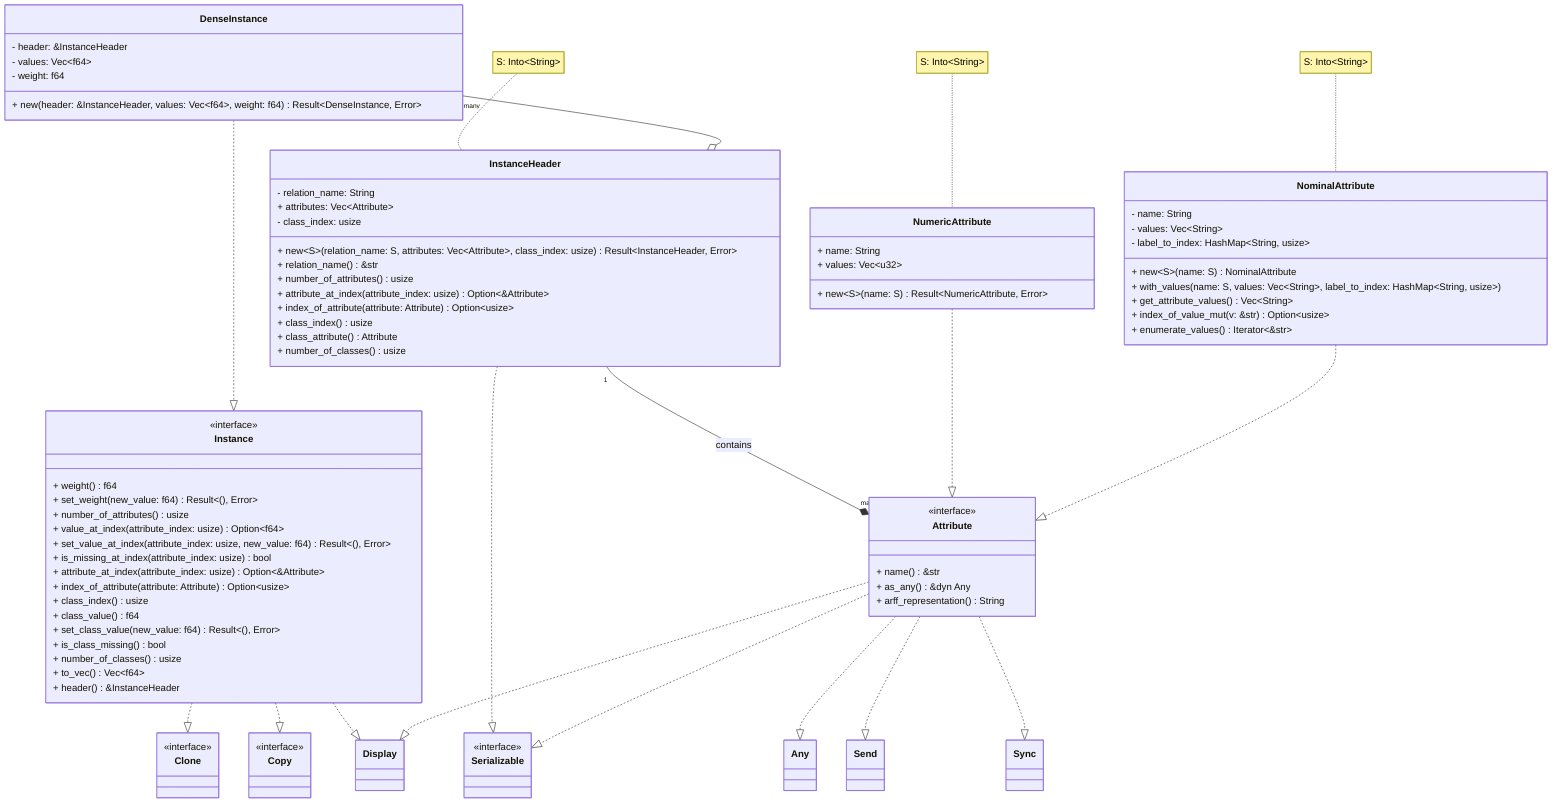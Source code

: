 classDiagram

  %% Instances
  class InstanceHeader {
    - relation_name: String
    + attributes: Vec~Attribute~
    - class_index: usize

    + new~S~(relation_name: S, attributes: Vec~Attribute~, class_index: usize) Result~InstanceHeader, Error~
    + relation_name() &str
    + number_of_attributes() usize
    + attribute_at_index(attribute_index: usize) Option~&Attribute~
    + index_of_attribute(attribute: Attribute) Option~usize~
    + class_index() usize
    + class_attribute() Attribute
    + number_of_classes() usize
  }
  InstanceHeader ..|> Serializable
  InstanceHeader "1" --* "many" Attribute : contains
  note for InstanceHeader "S: Into<<x>String>"

  class Instance {
    <<interface>>
    + weight() f64
    + set_weight(new_value: f64) Result~&#40&#41, Error~

    + number_of_attributes() usize
    + value_at_index(attribute_index: usize) Option~f64~
    + set_value_at_index(attribute_index: usize, new_value: f64) Result~&#40&#41, Error~
    + is_missing_at_index(attribute_index: usize) bool

    + attribute_at_index(attribute_index: usize) Option~&Attribute~
    + index_of_attribute(attribute: Attribute) Option~usize~

    + class_index() usize
    + class_value() f64
    + set_class_value(new_value: f64) Result~&#40&#41, Error~
    + is_class_missing() bool
    + number_of_classes() usize

    + to_vec() Vec~f64~

    + header() &InstanceHeader
  }
  Instance ..|> Clone
  Instance ..|> Copy
  Instance ..|> Display

  class DenseInstance {
    - header: &InstanceHeader
    - values: Vec~f64~
    - weight: f64

    + new(header: &InstanceHeader, values: Vec~f64~, weight: f64) Result~DenseInstance, Error~
  }
  DenseInstance ..|> Instance
  DenseInstance "many" --o "1" InstanceHeader 


  %% Attributes
  class Attribute {
    <<interface>>

    + name() &str
    + as_any() &dyn Any
    + arff_representation() String
  }
  note for NumericAttribute "S: Into<<x>String>"
  Attribute ..|> Serializable
  Attribute ..|> Display
  Attribute ..|> Any
  Attribute ..|> Send
  Attribute ..|> Sync
  

  class NumericAttribute {
    + name: String
    + values: Vec~u32~
    + new~S~(name: S) Result~NumericAttribute, Error~
  }
  NumericAttribute ..|> Attribute

  class NominalAttribute {
    - name: String
    - values: Vec~String~
    - label_to_index: HashMap~String, usize~

    + new~S~(name: S) NominalAttribute
    + with_values(name: S, values: Vec~String~, label_to_index: HashMap~String, usize~)
    + get_attribute_values() Vec~String~
    + index_of_value_mut(v: &str) Option~usize~
    + enumerate_values() Iterator~&str~
  }
  NominalAttribute ..|> Attribute
  note for NominalAttribute "S: Into<<x>String>"

  <<interface>> Serializable
  <<interface>> Copy
  <<interface>> Clone